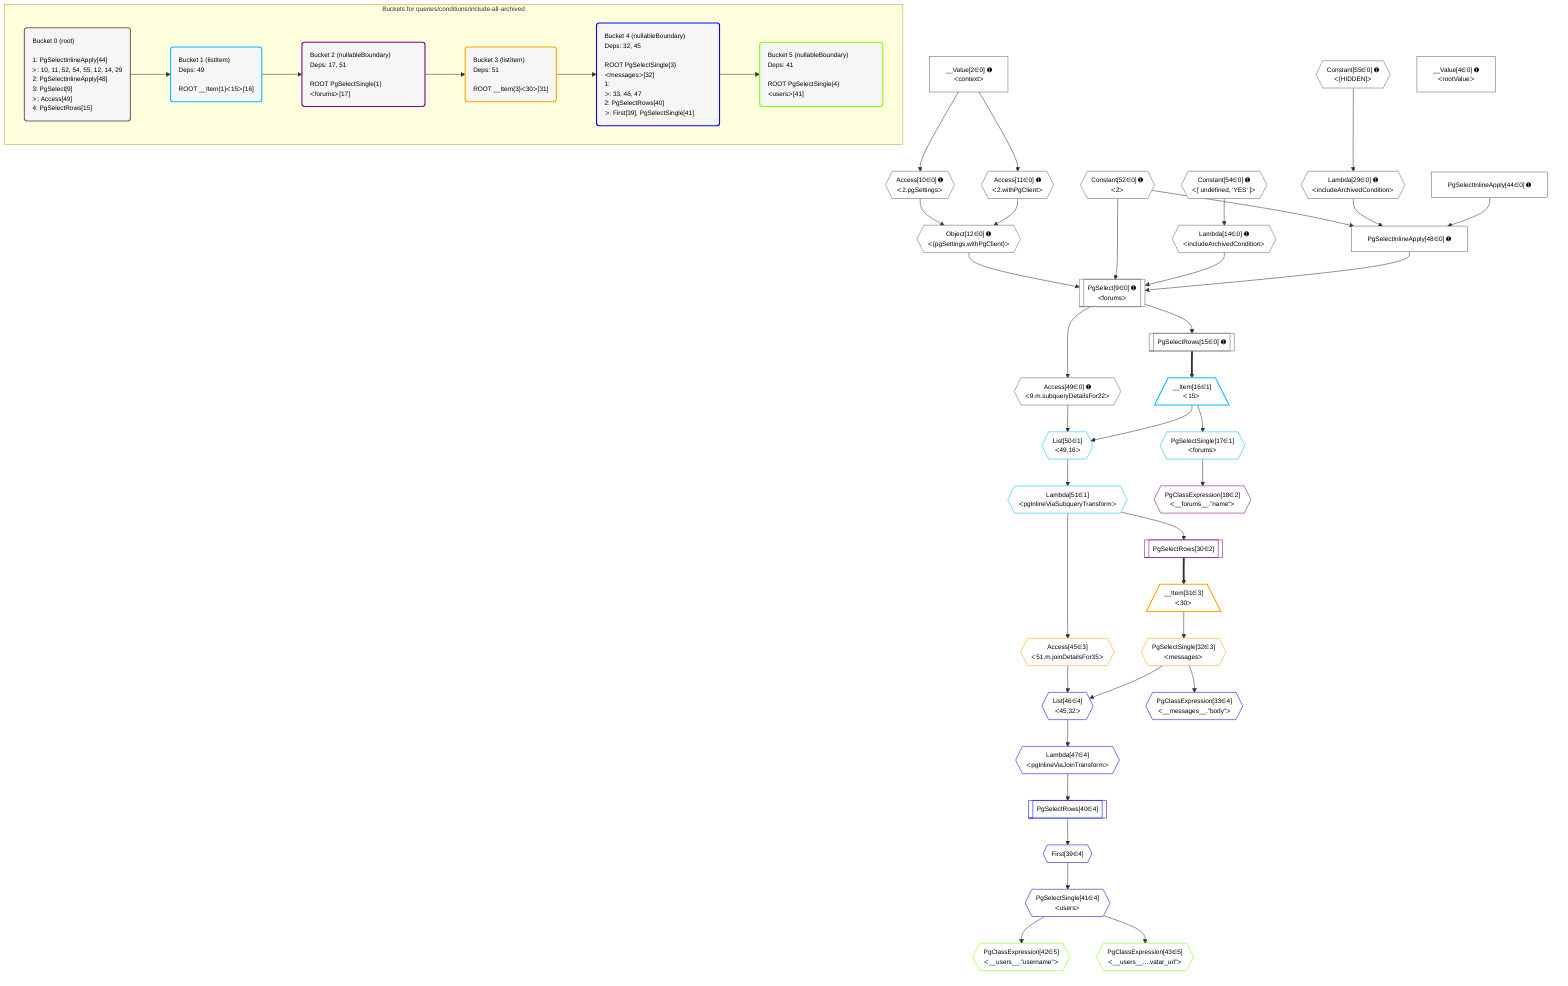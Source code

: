 %%{init: {'themeVariables': { 'fontSize': '12px'}}}%%
graph TD
    classDef path fill:#eee,stroke:#000,color:#000
    classDef plan fill:#fff,stroke-width:1px,color:#000
    classDef itemplan fill:#fff,stroke-width:2px,color:#000
    classDef unbatchedplan fill:#dff,stroke-width:1px,color:#000
    classDef sideeffectplan fill:#fcc,stroke-width:2px,color:#000
    classDef bucket fill:#f6f6f6,color:#000,stroke-width:2px,text-align:left


    %% plan dependencies
    PgSelect9[["PgSelect[9∈0] ➊<br />ᐸforumsᐳ"]]:::plan
    Object12{{"Object[12∈0] ➊<br />ᐸ{pgSettings,withPgClient}ᐳ"}}:::plan
    Constant52{{"Constant[52∈0] ➊<br />ᐸ2ᐳ"}}:::plan
    Lambda14{{"Lambda[14∈0] ➊<br />ᐸincludeArchivedConditionᐳ"}}:::plan
    PgSelectInlineApply48["PgSelectInlineApply[48∈0] ➊"]:::plan
    Object12 & Constant52 & Lambda14 & PgSelectInlineApply48 --> PgSelect9
    Lambda29{{"Lambda[29∈0] ➊<br />ᐸincludeArchivedConditionᐳ"}}:::plan
    PgSelectInlineApply44["PgSelectInlineApply[44∈0] ➊"]:::plan
    Constant52 & Lambda29 & PgSelectInlineApply44 --> PgSelectInlineApply48
    Access10{{"Access[10∈0] ➊<br />ᐸ2.pgSettingsᐳ"}}:::plan
    Access11{{"Access[11∈0] ➊<br />ᐸ2.withPgClientᐳ"}}:::plan
    Access10 & Access11 --> Object12
    __Value2["__Value[2∈0] ➊<br />ᐸcontextᐳ"]:::plan
    __Value2 --> Access10
    __Value2 --> Access11
    Constant54{{"Constant[54∈0] ➊<br />ᐸ[ undefined, 'YES' ]ᐳ"}}:::plan
    Constant54 --> Lambda14
    PgSelectRows15[["PgSelectRows[15∈0] ➊"]]:::plan
    PgSelect9 --> PgSelectRows15
    Constant55{{"Constant[55∈0] ➊<br />ᐸ[HIDDEN]ᐳ"}}:::plan
    Constant55 --> Lambda29
    Access49{{"Access[49∈0] ➊<br />ᐸ9.m.subqueryDetailsFor22ᐳ"}}:::plan
    PgSelect9 --> Access49
    __Value4["__Value[4∈0] ➊<br />ᐸrootValueᐳ"]:::plan
    List50{{"List[50∈1]<br />ᐸ49,16ᐳ"}}:::plan
    __Item16[/"__Item[16∈1]<br />ᐸ15ᐳ"\]:::itemplan
    Access49 & __Item16 --> List50
    PgSelectRows15 ==> __Item16
    PgSelectSingle17{{"PgSelectSingle[17∈1]<br />ᐸforumsᐳ"}}:::plan
    __Item16 --> PgSelectSingle17
    Lambda51{{"Lambda[51∈1]<br />ᐸpgInlineViaSubqueryTransformᐳ"}}:::plan
    List50 --> Lambda51
    PgClassExpression18{{"PgClassExpression[18∈2]<br />ᐸ__forums__.”name”ᐳ"}}:::plan
    PgSelectSingle17 --> PgClassExpression18
    PgSelectRows30[["PgSelectRows[30∈2]"]]:::plan
    Lambda51 --> PgSelectRows30
    __Item31[/"__Item[31∈3]<br />ᐸ30ᐳ"\]:::itemplan
    PgSelectRows30 ==> __Item31
    PgSelectSingle32{{"PgSelectSingle[32∈3]<br />ᐸmessagesᐳ"}}:::plan
    __Item31 --> PgSelectSingle32
    Access45{{"Access[45∈3]<br />ᐸ51.m.joinDetailsFor35ᐳ"}}:::plan
    Lambda51 --> Access45
    List46{{"List[46∈4]<br />ᐸ45,32ᐳ"}}:::plan
    Access45 & PgSelectSingle32 --> List46
    PgClassExpression33{{"PgClassExpression[33∈4]<br />ᐸ__messages__.”body”ᐳ"}}:::plan
    PgSelectSingle32 --> PgClassExpression33
    First39{{"First[39∈4]"}}:::plan
    PgSelectRows40[["PgSelectRows[40∈4]"]]:::plan
    PgSelectRows40 --> First39
    Lambda47{{"Lambda[47∈4]<br />ᐸpgInlineViaJoinTransformᐳ"}}:::plan
    Lambda47 --> PgSelectRows40
    PgSelectSingle41{{"PgSelectSingle[41∈4]<br />ᐸusersᐳ"}}:::plan
    First39 --> PgSelectSingle41
    List46 --> Lambda47
    PgClassExpression42{{"PgClassExpression[42∈5]<br />ᐸ__users__.”username”ᐳ"}}:::plan
    PgSelectSingle41 --> PgClassExpression42
    PgClassExpression43{{"PgClassExpression[43∈5]<br />ᐸ__users__....vatar_url”ᐳ"}}:::plan
    PgSelectSingle41 --> PgClassExpression43

    %% define steps

    subgraph "Buckets for queries/conditions/include-all-archived"
    Bucket0("Bucket 0 (root)<br /><br />1: PgSelectInlineApply[44]<br />ᐳ: 10, 11, 52, 54, 55, 12, 14, 29<br />2: PgSelectInlineApply[48]<br />3: PgSelect[9]<br />ᐳ: Access[49]<br />4: PgSelectRows[15]"):::bucket
    classDef bucket0 stroke:#696969
    class Bucket0,__Value2,__Value4,PgSelect9,Access10,Access11,Object12,Lambda14,PgSelectRows15,Lambda29,PgSelectInlineApply44,PgSelectInlineApply48,Access49,Constant52,Constant54,Constant55 bucket0
    Bucket1("Bucket 1 (listItem)<br />Deps: 49<br /><br />ROOT __Item{1}ᐸ15ᐳ[16]"):::bucket
    classDef bucket1 stroke:#00bfff
    class Bucket1,__Item16,PgSelectSingle17,List50,Lambda51 bucket1
    Bucket2("Bucket 2 (nullableBoundary)<br />Deps: 17, 51<br /><br />ROOT PgSelectSingle{1}ᐸforumsᐳ[17]"):::bucket
    classDef bucket2 stroke:#7f007f
    class Bucket2,PgClassExpression18,PgSelectRows30 bucket2
    Bucket3("Bucket 3 (listItem)<br />Deps: 51<br /><br />ROOT __Item{3}ᐸ30ᐳ[31]"):::bucket
    classDef bucket3 stroke:#ffa500
    class Bucket3,__Item31,PgSelectSingle32,Access45 bucket3
    Bucket4("Bucket 4 (nullableBoundary)<br />Deps: 32, 45<br /><br />ROOT PgSelectSingle{3}ᐸmessagesᐳ[32]<br />1: <br />ᐳ: 33, 46, 47<br />2: PgSelectRows[40]<br />ᐳ: First[39], PgSelectSingle[41]"):::bucket
    classDef bucket4 stroke:#0000ff
    class Bucket4,PgClassExpression33,First39,PgSelectRows40,PgSelectSingle41,List46,Lambda47 bucket4
    Bucket5("Bucket 5 (nullableBoundary)<br />Deps: 41<br /><br />ROOT PgSelectSingle{4}ᐸusersᐳ[41]"):::bucket
    classDef bucket5 stroke:#7fff00
    class Bucket5,PgClassExpression42,PgClassExpression43 bucket5
    Bucket0 --> Bucket1
    Bucket1 --> Bucket2
    Bucket2 --> Bucket3
    Bucket3 --> Bucket4
    Bucket4 --> Bucket5
    end